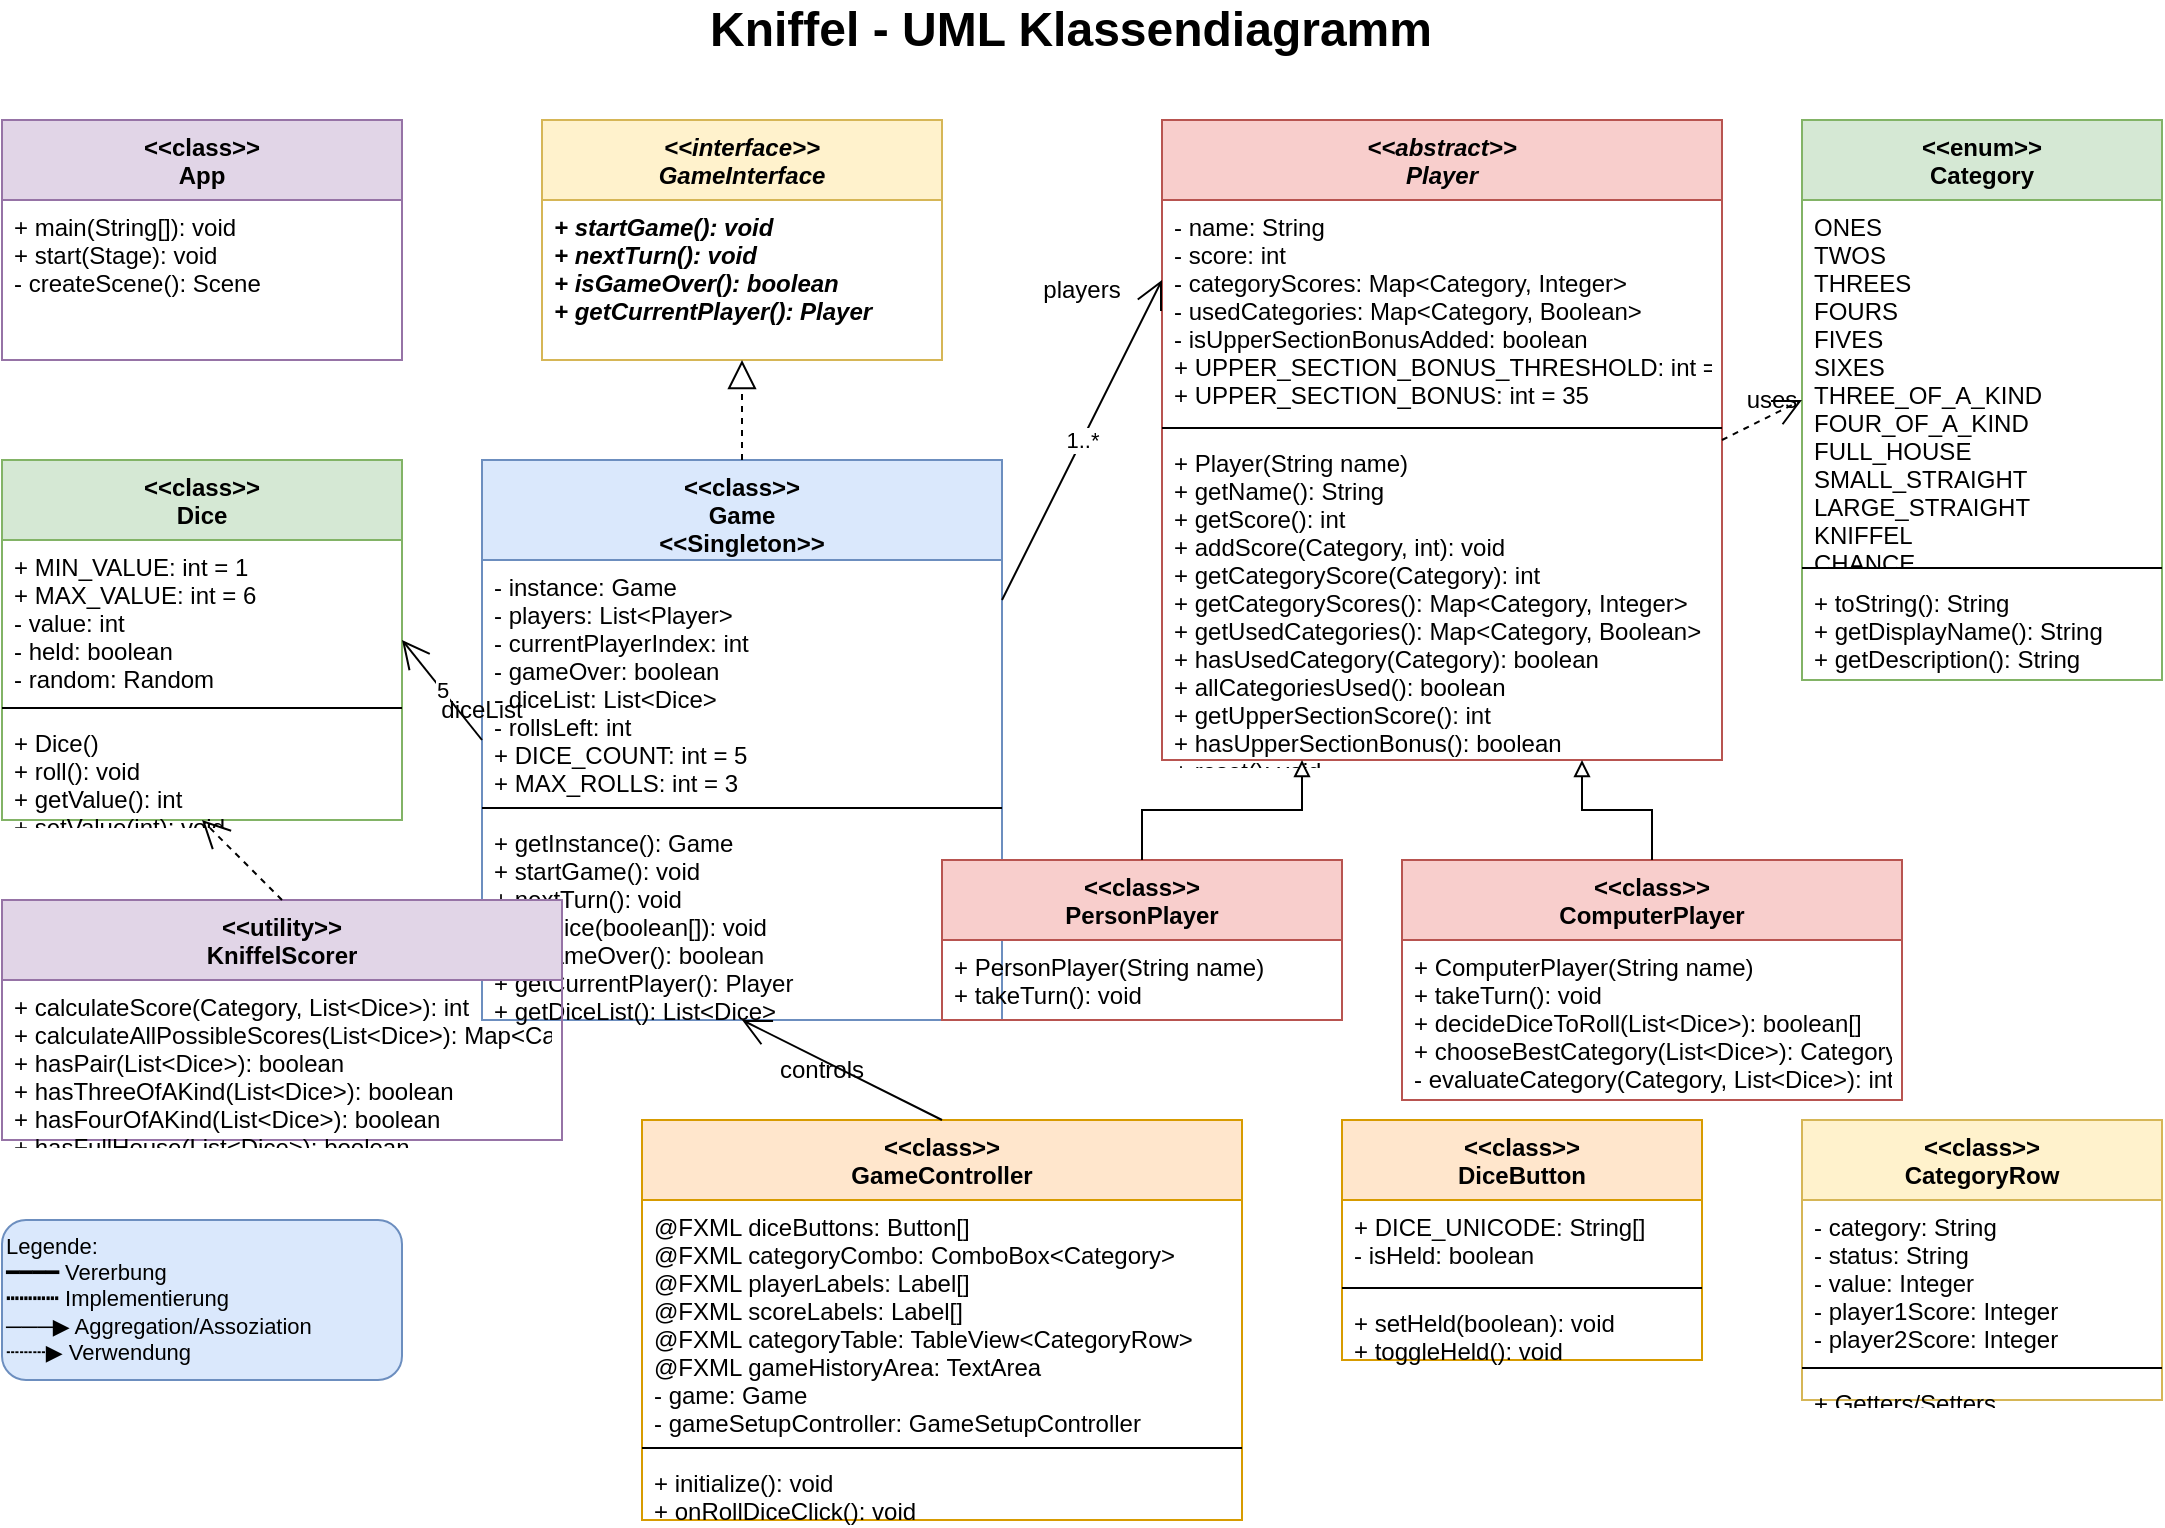 <?xml version="1.0" encoding="UTF-8"?>
<mxfile version="24.7.17">
  <diagram name="Kniffel Class Diagram" id="9f46799a-70d6-7492-0946-bef42562c5a5">
    <mxGraphModel dx="2074" dy="1129" grid="1" gridSize="10" guides="1" tooltips="1" connect="1" arrows="1" fold="1" page="1" pageScale="1" pageWidth="1169" pageHeight="827" background="none" math="0" shadow="0">
      <root>
        <mxCell id="0" />
        <mxCell id="1" parent="0" />

        <!-- Title -->
        <mxCell id="title" value="Kniffel - UML Klassendiagramm" style="text;html=1;strokeColor=none;fillColor=none;align=center;verticalAlign=middle;whiteSpace=wrap;rounded=0;fontSize=24;fontStyle=1;" parent="1" vertex="1">
          <mxGeometry x="400" y="20" width="369" height="30" as="geometry" />
        </mxCell>

        <!-- App Class -->
        <mxCell id="app-class" value="&lt;&lt;class&gt;&gt;&#xa;App" style="swimlane;fontStyle=1;align=center;verticalAlign=top;childLayout=stackLayout;horizontal=1;startSize=40;horizontalStack=0;resizeParent=1;resizeParentMax=0;resizeLast=0;collapsible=1;marginBottom=0;fillColor=#e1d5e7;strokeColor=#9673a6;" parent="1" vertex="1">
          <mxGeometry x="50" y="80" width="200" height="120" as="geometry" />
        </mxCell>
        <mxCell id="app-methods" value="+ main(String[]): void&#xa;+ start(Stage): void&#xa;- createScene(): Scene" style="text;strokeColor=none;fillColor=none;align=left;verticalAlign=top;spacingLeft=4;spacingRight=4;overflow=hidden;rotatable=0;points=[[0,0.5],[1,0.5]];portConstraint=eastwest;" parent="app-class" vertex="1">
          <mxGeometry y="40" width="200" height="80" as="geometry" />
        </mxCell>

        <!-- Game Interface -->
        <mxCell id="game-interface" value="&lt;&lt;interface&gt;&gt;&#xa;GameInterface" style="swimlane;fontStyle=3;align=center;verticalAlign=top;childLayout=stackLayout;horizontal=1;startSize=40;horizontalStack=0;resizeParent=1;resizeParentMax=0;resizeLast=0;collapsible=1;marginBottom=0;fillColor=#fff2cc;strokeColor=#d6b656;" parent="1" vertex="1">
          <mxGeometry x="320" y="80" width="200" height="120" as="geometry" />
        </mxCell>
        <mxCell id="game-interface-methods" value="+ startGame(): void&#xa;+ nextTurn(): void&#xa;+ isGameOver(): boolean&#xa;+ getCurrentPlayer(): Player" style="text;strokeColor=none;fillColor=none;align=left;verticalAlign=top;spacingLeft=4;spacingRight=4;overflow=hidden;rotatable=0;points=[[0,0.5],[1,0.5]];portConstraint=eastwest;fontStyle=3;" parent="game-interface" vertex="1">
          <mxGeometry y="40" width="200" height="80" as="geometry" />
        </mxCell>

        <!-- Game Class (Singleton) -->
        <mxCell id="game-class" value="&lt;&lt;class&gt;&gt;&#xa;Game&#xa;&lt;&lt;Singleton&gt;&gt;" style="swimlane;fontStyle=1;align=center;verticalAlign=top;childLayout=stackLayout;horizontal=1;startSize=50;horizontalStack=0;resizeParent=1;resizeParentMax=0;resizeLast=0;collapsible=1;marginBottom=0;fillColor=#dae8fc;strokeColor=#6c8ebf;" parent="1" vertex="1">
          <mxGeometry x="290" y="250" width="260" height="280" as="geometry" />
        </mxCell>
        <mxCell id="game-attributes" value="- instance: Game&#xa;- players: List&lt;Player&gt;&#xa;- currentPlayerIndex: int&#xa;- gameOver: boolean&#xa;- diceList: List&lt;Dice&gt;&#xa;- rollsLeft: int&#xa;+ DICE_COUNT: int = 5&#xa;+ MAX_ROLLS: int = 3" style="text;strokeColor=none;fillColor=none;align=left;verticalAlign=top;spacingLeft=4;spacingRight=4;overflow=hidden;rotatable=0;points=[[0,0.5],[1,0.5]];portConstraint=eastwest;" parent="game-class" vertex="1">
          <mxGeometry y="50" width="260" height="120" as="geometry" />
        </mxCell>
        <mxCell id="game-separator" value="" style="line;strokeWidth=1;fillColor=none;align=left;verticalAlign=middle;spacingTop=-1;spacingLeft=3;spacingRight=3;rotatable=0;labelPosition=right;points=[];portConstraint=eastwest;" parent="game-class" vertex="1">
          <mxGeometry y="170" width="260" height="8" as="geometry" />
        </mxCell>
        <mxCell id="game-methods" value="+ getInstance(): Game&#xa;+ startGame(): void&#xa;+ nextTurn(): void&#xa;+ rollDice(boolean[]): void&#xa;+ isGameOver(): boolean&#xa;+ getCurrentPlayer(): Player&#xa;+ getDiceList(): List&lt;Dice&gt;&#xa;+ getRollsLeft(): int&#xa;+ resetDice(): void&#xa;+ addPlayer(Player): void&#xa;- executeComputerTurn(): void" style="text;strokeColor=none;fillColor=none;align=left;verticalAlign=top;spacingLeft=4;spacingRight=4;overflow=hidden;rotatable=0;points=[[0,0.5],[1,0.5]];portConstraint=eastwest;" parent="game-class" vertex="1">
          <mxGeometry y="178" width="260" height="102" as="geometry" />
        </mxCell>

        <!-- Player Abstract Class -->
        <mxCell id="player-class" value="&lt;&lt;abstract&gt;&gt;&#xa;Player" style="swimlane;fontStyle=3;align=center;verticalAlign=top;childLayout=stackLayout;horizontal=1;startSize=40;horizontalStack=0;resizeParent=1;resizeParentMax=0;resizeLast=0;collapsible=1;marginBottom=0;fillColor=#f8cecc;strokeColor=#b85450;" parent="1" vertex="1">
          <mxGeometry x="630" y="80" width="280" height="320" as="geometry" />
        </mxCell>
        <mxCell id="player-attributes" value="- name: String&#xa;- score: int&#xa;- categoryScores: Map&lt;Category, Integer&gt;&#xa;- usedCategories: Map&lt;Category, Boolean&gt;&#xa;- isUpperSectionBonusAdded: boolean&#xa;+ UPPER_SECTION_BONUS_THRESHOLD: int = 63&#xa;+ UPPER_SECTION_BONUS: int = 35" style="text;strokeColor=none;fillColor=none;align=left;verticalAlign=top;spacingLeft=4;spacingRight=4;overflow=hidden;rotatable=0;points=[[0,0.5],[1,0.5]];portConstraint=eastwest;" parent="player-class" vertex="1">
          <mxGeometry y="40" width="280" height="110" as="geometry" />
        </mxCell>
        <mxCell id="player-separator" value="" style="line;strokeWidth=1;fillColor=none;align=left;verticalAlign=middle;spacingTop=-1;spacingLeft=3;spacingRight=3;rotatable=0;labelPosition=right;points=[];portConstraint=eastwest;" parent="player-class" vertex="1">
          <mxGeometry y="150" width="280" height="8" as="geometry" />
        </mxCell>
        <mxCell id="player-methods" value="+ Player(String name)&#xa;+ getName(): String&#xa;+ getScore(): int&#xa;+ addScore(Category, int): void&#xa;+ getCategoryScore(Category): int&#xa;+ getCategoryScores(): Map&lt;Category, Integer&gt;&#xa;+ getUsedCategories(): Map&lt;Category, Boolean&gt;&#xa;+ hasUsedCategory(Category): boolean&#xa;+ allCategoriesUsed(): boolean&#xa;+ getUpperSectionScore(): int&#xa;+ hasUpperSectionBonus(): boolean&#xa;+ reset(): void&#xa;+ takeTurn(): void {abstract}&#xa;+ toString(): String&#xa;- checkAndAddUpperSectionBonus(): void" style="text;strokeColor=none;fillColor=none;align=left;verticalAlign=top;spacingLeft=4;spacingRight=4;overflow=hidden;rotatable=0;points=[[0,0.5],[1,0.5]];portConstraint=eastwest;" parent="player-class" vertex="1">
          <mxGeometry y="158" width="280" height="162" as="geometry" />
        </mxCell>

        <!-- PersonPlayer Class -->
        <mxCell id="person-player-class" value="&lt;&lt;class&gt;&gt;&#xa;PersonPlayer" style="swimlane;fontStyle=1;align=center;verticalAlign=top;childLayout=stackLayout;horizontal=1;startSize=40;horizontalStack=0;resizeParent=1;resizeParentMax=0;resizeLast=0;collapsible=1;marginBottom=0;fillColor=#f8cecc;strokeColor=#b85450;" parent="1" vertex="1">
          <mxGeometry x="520" y="450" width="200" height="80" as="geometry" />
        </mxCell>
        <mxCell id="person-player-methods" value="+ PersonPlayer(String name)&#xa;+ takeTurn(): void" style="text;strokeColor=none;fillColor=none;align=left;verticalAlign=top;spacingLeft=4;spacingRight=4;overflow=hidden;rotatable=0;points=[[0,0.5],[1,0.5]];portConstraint=eastwest;" parent="person-player-class" vertex="1">
          <mxGeometry y="40" width="200" height="40" as="geometry" />
        </mxCell>

        <!-- ComputerPlayer Class -->
        <mxCell id="computer-player-class" value="&lt;&lt;class&gt;&gt;&#xa;ComputerPlayer" style="swimlane;fontStyle=1;align=center;verticalAlign=top;childLayout=stackLayout;horizontal=1;startSize=40;horizontalStack=0;resizeParent=1;resizeParentMax=0;resizeLast=0;collapsible=1;marginBottom=0;fillColor=#f8cecc;strokeColor=#b85450;" parent="1" vertex="1">
          <mxGeometry x="750" y="450" width="250" height="120" as="geometry" />
        </mxCell>
        <mxCell id="computer-player-methods" value="+ ComputerPlayer(String name)&#xa;+ takeTurn(): void&#xa;+ decideDiceToRoll(List&lt;Dice&gt;): boolean[]&#xa;+ chooseBestCategory(List&lt;Dice&gt;): Category&#xa;- evaluateCategory(Category, List&lt;Dice&gt;): int" style="text;strokeColor=none;fillColor=none;align=left;verticalAlign=top;spacingLeft=4;spacingRight=4;overflow=hidden;rotatable=0;points=[[0,0.5],[1,0.5]];portConstraint=eastwest;" parent="computer-player-class" vertex="1">
          <mxGeometry y="40" width="250" height="80" as="geometry" />
        </mxCell>

        <!-- Category Enum -->
        <mxCell id="category-enum" value="&lt;&lt;enum&gt;&gt;&#xa;Category" style="swimlane;fontStyle=1;align=center;verticalAlign=top;childLayout=stackLayout;horizontal=1;startSize=40;horizontalStack=0;resizeParent=1;resizeParentMax=0;resizeLast=0;collapsible=1;marginBottom=0;fillColor=#d5e8d4;strokeColor=#82b366;" parent="1" vertex="1">
          <mxGeometry x="950" y="80" width="180" height="280" as="geometry" />
        </mxCell>
        <mxCell id="category-values" value="ONES&#xa;TWOS&#xa;THREES&#xa;FOURS&#xa;FIVES&#xa;SIXES&#xa;THREE_OF_A_KIND&#xa;FOUR_OF_A_KIND&#xa;FULL_HOUSE&#xa;SMALL_STRAIGHT&#xa;LARGE_STRAIGHT&#xa;KNIFFEL&#xa;CHANCE" style="text;strokeColor=none;fillColor=none;align=left;verticalAlign=top;spacingLeft=4;spacingRight=4;overflow=hidden;rotatable=0;points=[[0,0.5],[1,0.5]];portConstraint=eastwest;" parent="category-enum" vertex="1">
          <mxGeometry y="40" width="180" height="180" as="geometry" />
        </mxCell>
        <mxCell id="category-separator" value="" style="line;strokeWidth=1;fillColor=none;align=left;verticalAlign=middle;spacingTop=-1;spacingLeft=3;spacingRight=3;rotatable=0;labelPosition=right;points=[];portConstraint=eastwest;" parent="category-enum" vertex="1">
          <mxGeometry y="220" width="180" height="8" as="geometry" />
        </mxCell>
        <mxCell id="category-methods" value="+ toString(): String&#xa;+ getDisplayName(): String&#xa;+ getDescription(): String" style="text;strokeColor=none;fillColor=none;align=left;verticalAlign=top;spacingLeft=4;spacingRight=4;overflow=hidden;rotatable=0;points=[[0,0.5],[1,0.5]];portConstraint=eastwest;" parent="category-enum" vertex="1">
          <mxGeometry y="228" width="180" height="52" as="geometry" />
        </mxCell>

        <!-- Dice Class -->
        <mxCell id="dice-class" value="&lt;&lt;class&gt;&gt;&#xa;Dice" style="swimlane;fontStyle=1;align=center;verticalAlign=top;childLayout=stackLayout;horizontal=1;startSize=40;horizontalStack=0;resizeParent=1;resizeParentMax=0;resizeLast=0;collapsible=1;marginBottom=0;fillColor=#d5e8d4;strokeColor=#82b366;" parent="1" vertex="1">
          <mxGeometry x="50" y="250" width="200" height="180" as="geometry" />
        </mxCell>
        <mxCell id="dice-attributes" value="+ MIN_VALUE: int = 1&#xa;+ MAX_VALUE: int = 6&#xa;- value: int&#xa;- held: boolean&#xa;- random: Random" style="text;strokeColor=none;fillColor=none;align=left;verticalAlign=top;spacingLeft=4;spacingRight=4;overflow=hidden;rotatable=0;points=[[0,0.5],[1,0.5]];portConstraint=eastwest;" parent="dice-class" vertex="1">
          <mxGeometry y="40" width="200" height="80" as="geometry" />
        </mxCell>
        <mxCell id="dice-separator" value="" style="line;strokeWidth=1;fillColor=none;align=left;verticalAlign=middle;spacingTop=-1;spacingLeft=3;spacingRight=3;rotatable=0;labelPosition=right;points=[];portConstraint=eastwest;" parent="dice-class" vertex="1">
          <mxGeometry y="120" width="200" height="8" as="geometry" />
        </mxCell>
        <mxCell id="dice-methods" value="+ Dice()&#xa;+ roll(): void&#xa;+ getValue(): int&#xa;+ setValue(int): void&#xa;+ isHeld(): boolean&#xa;+ setHeld(boolean): void" style="text;strokeColor=none;fillColor=none;align=left;verticalAlign=top;spacingLeft=4;spacingRight=4;overflow=hidden;rotatable=0;points=[[0,0.5],[1,0.5]];portConstraint=eastwest;" parent="dice-class" vertex="1">
          <mxGeometry y="128" width="200" height="52" as="geometry" />
        </mxCell>

        <!-- KniffelScorer Utility -->
        <mxCell id="scorer-class" value="&lt;&lt;utility&gt;&gt;&#xa;KniffelScorer" style="swimlane;fontStyle=1;align=center;verticalAlign=top;childLayout=stackLayout;horizontal=1;startSize=40;horizontalStack=0;resizeParent=1;resizeParentMax=0;resizeLast=0;collapsible=1;marginBottom=0;fillColor=#e1d5e7;strokeColor=#9673a6;" parent="1" vertex="1">
          <mxGeometry x="50" y="470" width="280" height="120" as="geometry" />
        </mxCell>
        <mxCell id="scorer-methods" value="+ calculateScore(Category, List&lt;Dice&gt;): int&#xa;+ calculateAllPossibleScores(List&lt;Dice&gt;): Map&lt;Category, Integer&gt;&#xa;+ hasPair(List&lt;Dice&gt;): boolean&#xa;+ hasThreeOfAKind(List&lt;Dice&gt;): boolean&#xa;+ hasFourOfAKind(List&lt;Dice&gt;): boolean&#xa;+ hasFullHouse(List&lt;Dice&gt;): boolean&#xa;+ hasSmallStraight(List&lt;Dice&gt;): boolean&#xa;+ hasLargeStraight(List&lt;Dice&gt;): boolean&#xa;+ hasKniffel(List&lt;Dice&gt;): boolean" style="text;strokeColor=none;fillColor=none;align=left;verticalAlign=top;spacingLeft=4;spacingRight=4;overflow=hidden;rotatable=0;points=[[0,0.5],[1,0.5]];portConstraint=eastwest;" parent="scorer-class" vertex="1">
          <mxGeometry y="40" width="280" height="80" as="geometry" />
        </mxCell>

        <!-- GameController -->
        <mxCell id="controller-class" value="&lt;&lt;class&gt;&gt;&#xa;GameController" style="swimlane;fontStyle=1;align=center;verticalAlign=top;childLayout=stackLayout;horizontal=1;startSize=40;horizontalStack=0;resizeParent=1;resizeParentMax=0;resizeLast=0;collapsible=1;marginBottom=0;fillColor=#ffe6cc;strokeColor=#d79b00;" parent="1" vertex="1">
          <mxGeometry x="370" y="580" width="300" height="200" as="geometry" />
        </mxCell>
        <mxCell id="controller-attributes" value="@FXML diceButtons: Button[]&#xa;@FXML categoryCombo: ComboBox&lt;Category&gt;&#xa;@FXML playerLabels: Label[]&#xa;@FXML scoreLabels: Label[]&#xa;@FXML categoryTable: TableView&lt;CategoryRow&gt;&#xa;@FXML gameHistoryArea: TextArea&#xa;- game: Game&#xa;- gameSetupController: GameSetupController" style="text;strokeColor=none;fillColor=none;align=left;verticalAlign=top;spacingLeft=4;spacingRight=4;overflow=hidden;rotatable=0;points=[[0,0.5],[1,0.5]];portConstraint=eastwest;" parent="controller-class" vertex="1">
          <mxGeometry y="40" width="300" height="120" as="geometry" />
        </mxCell>
        <mxCell id="controller-separator" value="" style="line;strokeWidth=1;fillColor=none;align=left;verticalAlign=middle;spacingTop=-1;spacingLeft=3;spacingRight=3;rotatable=0;labelPosition=right;points=[];portConstraint=eastwest;" parent="controller-class" vertex="1">
          <mxGeometry y="160" width="300" height="8" as="geometry" />
        </mxCell>
        <mxCell id="controller-methods" value="+ initialize(): void&#xa;+ onRollDiceClick(): void&#xa;+ onSubmitCategoryClick(): void&#xa;+ onStartGameClick(): void&#xa;- updateUI(): void" style="text;strokeColor=none;fillColor=none;align=left;verticalAlign=top;spacingLeft=4;spacingRight=4;overflow=hidden;rotatable=0;points=[[0,0.5],[1,0.5]];portConstraint=eastwest;" parent="controller-class" vertex="1">
          <mxGeometry y="168" width="300" height="32" as="geometry" />
        </mxCell>

        <!-- UI Classes -->
        <mxCell id="dicebutton-class" value="&lt;&lt;class&gt;&gt;&#xa;DiceButton" style="swimlane;fontStyle=1;align=center;verticalAlign=top;childLayout=stackLayout;horizontal=1;startSize=40;horizontalStack=0;resizeParent=1;resizeParentMax=0;resizeLast=0;collapsible=1;marginBottom=0;fillColor=#ffe6cc;strokeColor=#d79b00;" parent="1" vertex="1">
          <mxGeometry x="720" y="580" width="180" height="120" as="geometry" />
        </mxCell>
        <mxCell id="dicebutton-attributes" value="+ DICE_UNICODE: String[]&#xa;- isHeld: boolean" style="text;strokeColor=none;fillColor=none;align=left;verticalAlign=top;spacingLeft=4;spacingRight=4;overflow=hidden;rotatable=0;points=[[0,0.5],[1,0.5]];portConstraint=eastwest;" parent="dicebutton-class" vertex="1">
          <mxGeometry y="40" width="180" height="40" as="geometry" />
        </mxCell>
        <mxCell id="dicebutton-separator" value="" style="line;strokeWidth=1;fillColor=none;align=left;verticalAlign=middle;spacingTop=-1;spacingLeft=3;spacingRight=3;rotatable=0;labelPosition=right;points=[];portConstraint=eastwest;" parent="dicebutton-class" vertex="1">
          <mxGeometry y="80" width="180" height="8" as="geometry" />
        </mxCell>
        <mxCell id="dicebutton-methods" value="+ setHeld(boolean): void&#xa;+ toggleHeld(): void&#xa;- updateStyle(): void" style="text;strokeColor=none;fillColor=none;align=left;verticalAlign=top;spacingLeft=4;spacingRight=4;overflow=hidden;rotatable=0;points=[[0,0.5],[1,0.5]];portConstraint=eastwest;" parent="dicebutton-class" vertex="1">
          <mxGeometry y="88" width="180" height="32" as="geometry" />
        </mxCell>

        <!-- CategoryRow Model -->
        <mxCell id="categoryrow-class" value="&lt;&lt;class&gt;&gt;&#xa;CategoryRow" style="swimlane;fontStyle=1;align=center;verticalAlign=top;childLayout=stackLayout;horizontal=1;startSize=40;horizontalStack=0;resizeParent=1;resizeParentMax=0;resizeLast=0;collapsible=1;marginBottom=0;fillColor=#fff2cc;strokeColor=#d6b656;" parent="1" vertex="1">
          <mxGeometry x="950" y="580" width="180" height="140" as="geometry" />
        </mxCell>
        <mxCell id="categoryrow-attributes" value="- category: String&#xa;- status: String&#xa;- value: Integer&#xa;- player1Score: Integer&#xa;- player2Score: Integer" style="text;strokeColor=none;fillColor=none;align=left;verticalAlign=top;spacingLeft=4;spacingRight=4;overflow=hidden;rotatable=0;points=[[0,0.5],[1,0.5]];portConstraint=eastwest;" parent="categoryrow-class" vertex="1">
          <mxGeometry y="40" width="180" height="80" as="geometry" />
        </mxCell>
        <mxCell id="categoryrow-separator" value="" style="line;strokeWidth=1;fillColor=none;align=left;verticalAlign=middle;spacingTop=-1;spacingLeft=3;spacingRight=3;rotatable=0;labelPosition=right;points=[];portConstraint=eastwest;" parent="categoryrow-class" vertex="1">
          <mxGeometry y="120" width="180" height="8" as="geometry" />
        </mxCell>
        <mxCell id="categoryrow-methods" value="+ Getters/Setters" style="text;strokeColor=none;fillColor=none;align=left;verticalAlign=top;spacingLeft=4;spacingRight=4;overflow=hidden;rotatable=0;points=[[0,0.5],[1,0.5]];portConstraint=eastwest;" parent="categoryrow-class" vertex="1">
          <mxGeometry y="128" width="180" height="12" as="geometry" />
        </mxCell>

        <!-- Relationships -->

        <!-- Game implements GameInterface -->
        <mxCell id="game-implements-interface" value="" style="endArrow=block;dashed=1;endFill=0;endSize=12;html=1;rounded=0;entryX=0.5;entryY=1;entryDx=0;entryDy=0;exitX=0.5;exitY=0;exitDx=0;exitDy=0;" parent="1" source="game-class" target="game-interface" edge="1">
          <mxGeometry width="160" relative="1" as="geometry">
            <mxPoint x="420" y="250" as="sourcePoint" />
            <mxPoint x="580" y="250" as="targetPoint" />
          </mxGeometry>
        </mxCell>

        <!-- PersonPlayer extends Player -->
        <mxCell id="person-extends-player" value="" style="endArrow=block;endFill=0;html=1;edgeStyle=orthogonalEdgeStyle;align=left;verticalAlign=top;rounded=0;entryX=0.25;entryY=1;entryDx=0;entryDy=0;exitX=0.5;exitY=0;exitDx=0;exitDy=0;" parent="1" source="person-player-class" target="player-class" edge="1">
          <mxGeometry x="-1" relative="1" as="geometry">
            <mxPoint x="620" y="450" as="sourcePoint" />
            <mxPoint x="780" y="450" as="targetPoint" />
          </mxGeometry>
        </mxCell>

        <!-- ComputerPlayer extends Player -->
        <mxCell id="computer-extends-player" value="" style="endArrow=block;endFill=0;html=1;edgeStyle=orthogonalEdgeStyle;align=left;verticalAlign=top;rounded=0;entryX=0.75;entryY=1;entryDx=0;entryDy=0;exitX=0.5;exitY=0;exitDx=0;exitDy=0;" parent="1" source="computer-player-class" target="player-class" edge="1">
          <mxGeometry x="-1" relative="1" as="geometry">
            <mxPoint x="875" y="450" as="sourcePoint" />
            <mxPoint x="840" y="400" as="targetPoint" />
          </mxGeometry>
        </mxCell>

        <!-- Game aggregates Players -->
        <mxCell id="game-aggregates-player" value="1..*" style="endArrow=open;endFill=1;endSize=12;html=1;rounded=0;entryX=0;entryY=0.25;entryDx=0;entryDy=0;exitX=1;exitY=0.25;exitDx=0;exitDy=0;" parent="1" source="game-class" target="player-class" edge="1">
          <mxGeometry width="160" relative="1" as="geometry">
            <mxPoint x="550" y="320" as="sourcePoint" />
            <mxPoint x="630" y="160" as="targetPoint" />
          </mxGeometry>
        </mxCell>
        <mxCell id="game-player-label" value="players" style="text;html=1;strokeColor=none;fillColor=none;align=center;verticalAlign=middle;whiteSpace=wrap;rounded=0;" parent="1" vertex="1">
          <mxGeometry x="560" y="150" width="60" height="30" as="geometry" />
        </mxCell>

        <!-- Game aggregates Dice -->
        <mxCell id="game-aggregates-dice" value="5" style="endArrow=open;endFill=1;endSize=12;html=1;rounded=0;entryX=1;entryY=0.5;entryDx=0;entryDy=0;exitX=0;exitY=0.5;exitDx=0;exitDy=0;" parent="1" source="game-class" target="dice-class" edge="1">
          <mxGeometry width="160" relative="1" as="geometry">
            <mxPoint x="290" y="390" as="sourcePoint" />
            <mxPoint x="250" y="340" as="targetPoint" />
          </mxGeometry>
        </mxCell>
        <mxCell id="game-dice-label" value="diceList" style="text;html=1;strokeColor=none;fillColor=none;align=center;verticalAlign=middle;whiteSpace=wrap;rounded=0;" parent="1" vertex="1">
          <mxGeometry x="260" y="360" width="60" height="30" as="geometry" />
        </mxCell>

        <!-- Player uses Category -->
        <mxCell id="player-uses-category" value="" style="endArrow=open;endFill=1;endSize=12;html=1;rounded=0;entryX=0;entryY=0.5;entryDx=0;entryDy=0;exitX=1;exitY=0.5;exitDx=0;exitDy=0;dashed=1;" parent="1" source="player-class" target="category-enum" edge="1">
          <mxGeometry width="160" relative="1" as="geometry">
            <mxPoint x="910" y="240" as="sourcePoint" />
            <mxPoint x="950" y="220" as="targetPoint" />
          </mxGeometry>
        </mxCell>
        <mxCell id="player-category-label" value="uses" style="text;html=1;strokeColor=none;fillColor=none;align=center;verticalAlign=middle;whiteSpace=wrap;rounded=0;" parent="1" vertex="1">
          <mxGeometry x="915" y="210" width="40" height="20" as="geometry" />
        </mxCell>

        <!-- GameController controls Game -->
        <mxCell id="controller-controls-game" value="" style="endArrow=open;endFill=1;endSize=12;html=1;rounded=0;entryX=0.5;entryY=1;entryDx=0;entryDy=0;exitX=0.5;exitY=0;exitDx=0;exitDy=0;" parent="1" source="controller-class" target="game-class" edge="1">
          <mxGeometry width="160" relative="1" as="geometry">
            <mxPoint x="520" y="580" as="sourcePoint" />
            <mxPoint x="420" y="530" as="targetPoint" />
          </mxGeometry>
        </mxCell>
        <mxCell id="controller-game-label" value="controls" style="text;html=1;strokeColor=none;fillColor=none;align=center;verticalAlign=middle;whiteSpace=wrap;rounded=0;" parent="1" vertex="1">
          <mxGeometry x="430" y="540" width="60" height="30" as="geometry" />
        </mxCell>

        <!-- KniffelScorer uses Dice and Category -->
        <mxCell id="scorer-uses-dice" value="" style="endArrow=open;endFill=1;endSize=12;html=1;rounded=0;entryX=0.5;entryY=1;entryDx=0;entryDy=0;exitX=0.5;exitY=0;exitDx=0;exitDy=0;dashed=1;" parent="1" source="scorer-class" target="dice-class" edge="1">
          <mxGeometry width="160" relative="1" as="geometry">
            <mxPoint x="190" y="470" as="sourcePoint" />
            <mxPoint x="150" y="430" as="targetPoint" />
          </mxGeometry>
        </mxCell>

        <!-- Legend -->
        <mxCell id="legend" value="Legende:&#xa;━━━━ Vererbung&#xa;┅┅┅┅ Implementierung&#xa;───▶ Aggregation/Assoziation&#xa;┄┄┄▶ Verwendung" style="text;html=1;strokeColor=#6c8ebf;fillColor=#dae8fc;align=left;verticalAlign=top;whiteSpace=wrap;rounded=1;fontSize=11;" parent="1" vertex="1">
          <mxGeometry x="50" y="630" width="200" height="80" as="geometry" />
        </mxCell>

      </root>
    </mxGraphModel>
  </diagram>
</mxfile>
